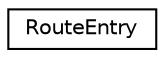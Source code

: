 digraph "Graphical Class Hierarchy"
{
 // LATEX_PDF_SIZE
  edge [fontname="Helvetica",fontsize="10",labelfontname="Helvetica",labelfontsize="10"];
  node [fontname="Helvetica",fontsize="10",shape=record];
  rankdir="LR";
  Node0 [label="RouteEntry",height=0.2,width=0.4,color="black", fillcolor="white", style="filled",URL="$classRouteEntry.html",tooltip="Data class for recording methods marked by the Route annotation. Used by AttributeParser."];
}
